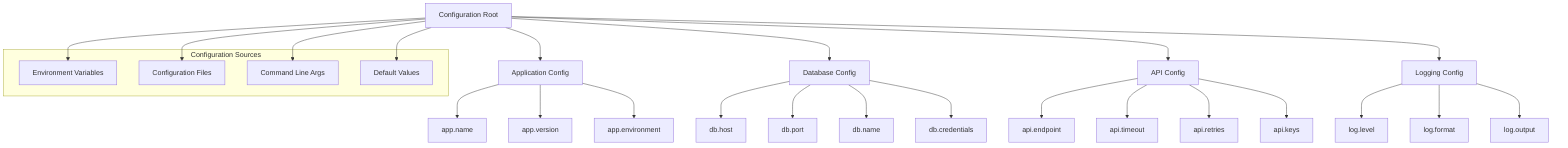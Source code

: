 graph TD
    Root[Configuration Root] --> App[Application Config]
    Root --> DB[Database Config]
    Root --> API[API Config]
    Root --> Log[Logging Config]
    
    App --> AppName[app.name]
    App --> AppVersion[app.version]
    App --> AppEnv[app.environment]
    
    DB --> DBHost[db.host]
    DB --> DBPort[db.port]
    DB --> DBName[db.name]
    DB --> DBCreds[db.credentials]
    
    API --> APIEndpoint[api.endpoint]
    API --> APITimeout[api.timeout]
    API --> APIRetries[api.retries]
    API --> APIKeys[api.keys]
    
    Log --> LogLevel[log.level]
    Log --> LogFormat[log.format]
    Log --> LogOutput[log.output]
    
    subgraph "Configuration Sources"
        ENV[Environment Variables]
        FILE[Configuration Files]
        CLI[Command Line Args]
        DEFAULT[Default Values]
    end
    
    Root --> ENV
    Root --> FILE
    Root --> CLI
    Root --> DEFAULT